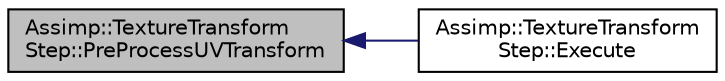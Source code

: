 digraph "Assimp::TextureTransformStep::PreProcessUVTransform"
{
  edge [fontname="Helvetica",fontsize="10",labelfontname="Helvetica",labelfontsize="10"];
  node [fontname="Helvetica",fontsize="10",shape=record];
  rankdir="LR";
  Node1 [label="Assimp::TextureTransform\lStep::PreProcessUVTransform",height=0.2,width=0.4,color="black", fillcolor="grey75", style="filled", fontcolor="black"];
  Node1 -> Node2 [dir="back",color="midnightblue",fontsize="10",style="solid",fontname="Helvetica"];
  Node2 [label="Assimp::TextureTransform\lStep::Execute",height=0.2,width=0.4,color="black", fillcolor="white", style="filled",URL="$class_assimp_1_1_texture_transform_step.html#aa169fc22d75109790ce62538bd1c902c"];
}
